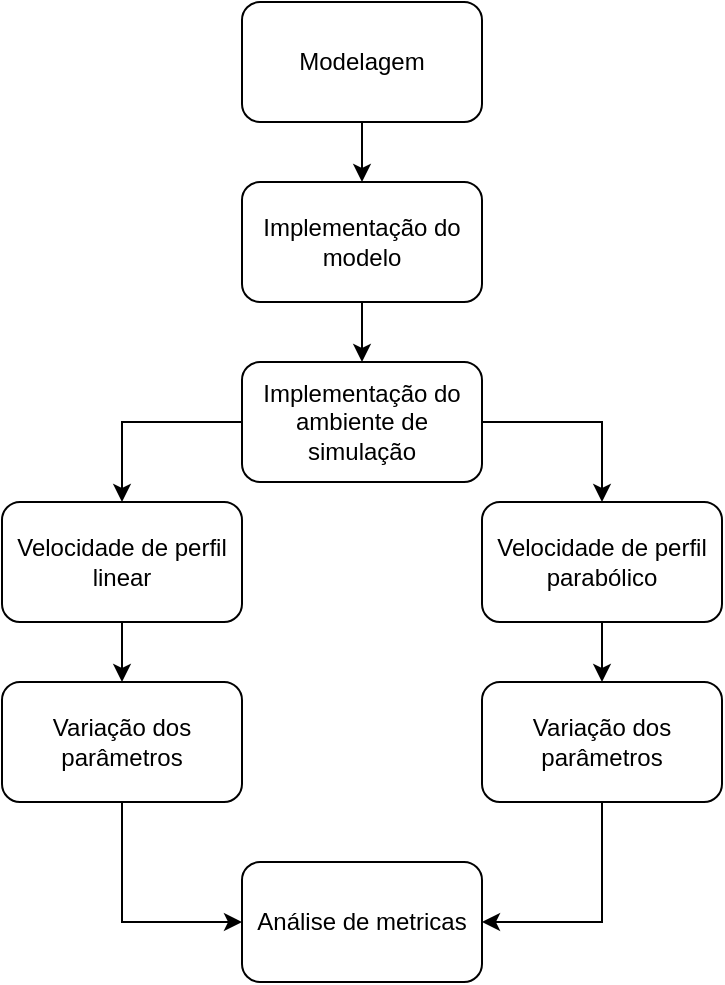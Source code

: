 <mxfile version="24.7.6">
  <diagram name="Página-1" id="mNujcUEmePwyVEtOe3aS">
    <mxGraphModel dx="989" dy="542" grid="1" gridSize="10" guides="1" tooltips="1" connect="1" arrows="1" fold="1" page="1" pageScale="1" pageWidth="827" pageHeight="1169" math="0" shadow="0">
      <root>
        <mxCell id="0" />
        <mxCell id="1" parent="0" />
        <mxCell id="J-elHp4fzdA78TMkCu1B-3" value="" style="edgeStyle=orthogonalEdgeStyle;rounded=0;orthogonalLoop=1;jettySize=auto;html=1;" edge="1" parent="1" source="J-elHp4fzdA78TMkCu1B-1" target="J-elHp4fzdA78TMkCu1B-2">
          <mxGeometry relative="1" as="geometry" />
        </mxCell>
        <mxCell id="J-elHp4fzdA78TMkCu1B-1" value="Modelagem" style="rounded=1;whiteSpace=wrap;html=1;" vertex="1" parent="1">
          <mxGeometry x="330" y="20" width="120" height="60" as="geometry" />
        </mxCell>
        <mxCell id="J-elHp4fzdA78TMkCu1B-5" value="" style="edgeStyle=orthogonalEdgeStyle;rounded=0;orthogonalLoop=1;jettySize=auto;html=1;" edge="1" parent="1" source="J-elHp4fzdA78TMkCu1B-2" target="J-elHp4fzdA78TMkCu1B-4">
          <mxGeometry relative="1" as="geometry" />
        </mxCell>
        <mxCell id="J-elHp4fzdA78TMkCu1B-2" value="Implementação do modelo" style="whiteSpace=wrap;html=1;rounded=1;" vertex="1" parent="1">
          <mxGeometry x="330" y="110" width="120" height="60" as="geometry" />
        </mxCell>
        <mxCell id="J-elHp4fzdA78TMkCu1B-14" style="edgeStyle=orthogonalEdgeStyle;rounded=0;orthogonalLoop=1;jettySize=auto;html=1;entryX=0.5;entryY=0;entryDx=0;entryDy=0;" edge="1" parent="1" source="J-elHp4fzdA78TMkCu1B-4" target="J-elHp4fzdA78TMkCu1B-7">
          <mxGeometry relative="1" as="geometry">
            <Array as="points">
              <mxPoint x="510" y="230" />
            </Array>
          </mxGeometry>
        </mxCell>
        <mxCell id="J-elHp4fzdA78TMkCu1B-15" style="edgeStyle=orthogonalEdgeStyle;rounded=0;orthogonalLoop=1;jettySize=auto;html=1;entryX=0.5;entryY=0;entryDx=0;entryDy=0;" edge="1" parent="1" target="J-elHp4fzdA78TMkCu1B-6">
          <mxGeometry relative="1" as="geometry">
            <mxPoint x="330" y="230" as="sourcePoint" />
            <mxPoint x="270" y="300" as="targetPoint" />
            <Array as="points">
              <mxPoint x="270" y="230" />
            </Array>
          </mxGeometry>
        </mxCell>
        <mxCell id="J-elHp4fzdA78TMkCu1B-4" value="Implementação do ambiente de simulação" style="whiteSpace=wrap;html=1;rounded=1;" vertex="1" parent="1">
          <mxGeometry x="330" y="200" width="120" height="60" as="geometry" />
        </mxCell>
        <mxCell id="J-elHp4fzdA78TMkCu1B-11" value="" style="edgeStyle=orthogonalEdgeStyle;rounded=0;orthogonalLoop=1;jettySize=auto;html=1;" edge="1" parent="1" source="J-elHp4fzdA78TMkCu1B-6" target="J-elHp4fzdA78TMkCu1B-10">
          <mxGeometry relative="1" as="geometry" />
        </mxCell>
        <mxCell id="J-elHp4fzdA78TMkCu1B-6" value="Velocidade de perfil linear" style="rounded=1;whiteSpace=wrap;html=1;" vertex="1" parent="1">
          <mxGeometry x="210" y="270" width="120" height="60" as="geometry" />
        </mxCell>
        <mxCell id="J-elHp4fzdA78TMkCu1B-13" value="" style="edgeStyle=orthogonalEdgeStyle;rounded=0;orthogonalLoop=1;jettySize=auto;html=1;" edge="1" parent="1" source="J-elHp4fzdA78TMkCu1B-7" target="J-elHp4fzdA78TMkCu1B-12">
          <mxGeometry relative="1" as="geometry" />
        </mxCell>
        <mxCell id="J-elHp4fzdA78TMkCu1B-7" value="Velocidade de perfil parabólico" style="rounded=1;whiteSpace=wrap;html=1;" vertex="1" parent="1">
          <mxGeometry x="450" y="270" width="120" height="60" as="geometry" />
        </mxCell>
        <mxCell id="J-elHp4fzdA78TMkCu1B-20" style="edgeStyle=orthogonalEdgeStyle;rounded=0;orthogonalLoop=1;jettySize=auto;html=1;entryX=0;entryY=0.5;entryDx=0;entryDy=0;" edge="1" parent="1" source="J-elHp4fzdA78TMkCu1B-10" target="J-elHp4fzdA78TMkCu1B-18">
          <mxGeometry relative="1" as="geometry" />
        </mxCell>
        <mxCell id="J-elHp4fzdA78TMkCu1B-10" value="Variação dos parâmetros" style="whiteSpace=wrap;html=1;rounded=1;" vertex="1" parent="1">
          <mxGeometry x="210" y="360" width="120" height="60" as="geometry" />
        </mxCell>
        <mxCell id="J-elHp4fzdA78TMkCu1B-19" style="edgeStyle=orthogonalEdgeStyle;rounded=0;orthogonalLoop=1;jettySize=auto;html=1;entryX=1;entryY=0.5;entryDx=0;entryDy=0;" edge="1" parent="1" source="J-elHp4fzdA78TMkCu1B-12" target="J-elHp4fzdA78TMkCu1B-18">
          <mxGeometry relative="1" as="geometry" />
        </mxCell>
        <mxCell id="J-elHp4fzdA78TMkCu1B-12" value="Variação dos parâmetros" style="whiteSpace=wrap;html=1;rounded=1;" vertex="1" parent="1">
          <mxGeometry x="450" y="360" width="120" height="60" as="geometry" />
        </mxCell>
        <mxCell id="J-elHp4fzdA78TMkCu1B-18" value="Análise de metricas" style="rounded=1;whiteSpace=wrap;html=1;" vertex="1" parent="1">
          <mxGeometry x="330" y="450" width="120" height="60" as="geometry" />
        </mxCell>
      </root>
    </mxGraphModel>
  </diagram>
</mxfile>
